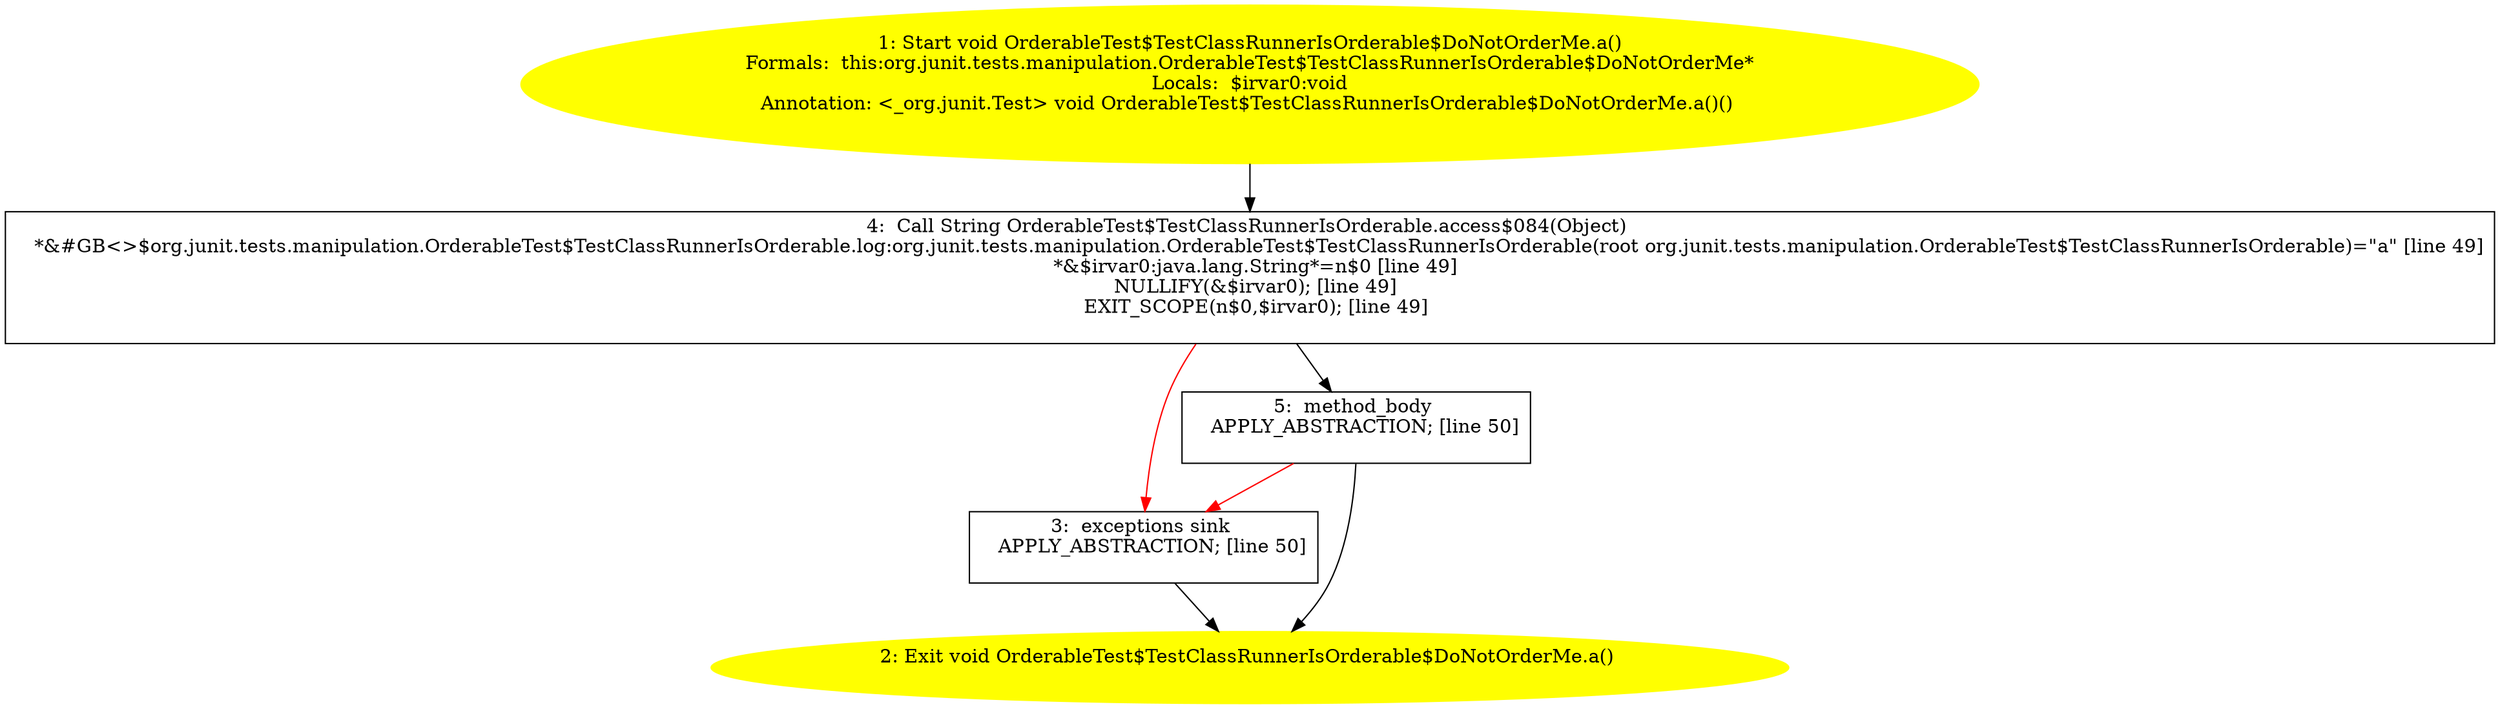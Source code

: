 /* @generated */
digraph cfg {
"org.junit.tests.manipulation.OrderableTest$TestClassRunnerIsOrderable$DoNotOrderMe.a():void.54ed45f6bca19019437566036e2b0c71_1" [label="1: Start void OrderableTest$TestClassRunnerIsOrderable$DoNotOrderMe.a()\nFormals:  this:org.junit.tests.manipulation.OrderableTest$TestClassRunnerIsOrderable$DoNotOrderMe*\nLocals:  $irvar0:void\nAnnotation: <_org.junit.Test> void OrderableTest$TestClassRunnerIsOrderable$DoNotOrderMe.a()() \n  " color=yellow style=filled]
	

	 "org.junit.tests.manipulation.OrderableTest$TestClassRunnerIsOrderable$DoNotOrderMe.a():void.54ed45f6bca19019437566036e2b0c71_1" -> "org.junit.tests.manipulation.OrderableTest$TestClassRunnerIsOrderable$DoNotOrderMe.a():void.54ed45f6bca19019437566036e2b0c71_4" ;
"org.junit.tests.manipulation.OrderableTest$TestClassRunnerIsOrderable$DoNotOrderMe.a():void.54ed45f6bca19019437566036e2b0c71_2" [label="2: Exit void OrderableTest$TestClassRunnerIsOrderable$DoNotOrderMe.a() \n  " color=yellow style=filled]
	

"org.junit.tests.manipulation.OrderableTest$TestClassRunnerIsOrderable$DoNotOrderMe.a():void.54ed45f6bca19019437566036e2b0c71_3" [label="3:  exceptions sink \n   APPLY_ABSTRACTION; [line 50]\n " shape="box"]
	

	 "org.junit.tests.manipulation.OrderableTest$TestClassRunnerIsOrderable$DoNotOrderMe.a():void.54ed45f6bca19019437566036e2b0c71_3" -> "org.junit.tests.manipulation.OrderableTest$TestClassRunnerIsOrderable$DoNotOrderMe.a():void.54ed45f6bca19019437566036e2b0c71_2" ;
"org.junit.tests.manipulation.OrderableTest$TestClassRunnerIsOrderable$DoNotOrderMe.a():void.54ed45f6bca19019437566036e2b0c71_4" [label="4:  Call String OrderableTest$TestClassRunnerIsOrderable.access$084(Object) \n   *&#GB<>$org.junit.tests.manipulation.OrderableTest$TestClassRunnerIsOrderable.log:org.junit.tests.manipulation.OrderableTest$TestClassRunnerIsOrderable(root org.junit.tests.manipulation.OrderableTest$TestClassRunnerIsOrderable)=\"a\" [line 49]\n  *&$irvar0:java.lang.String*=n$0 [line 49]\n  NULLIFY(&$irvar0); [line 49]\n  EXIT_SCOPE(n$0,$irvar0); [line 49]\n " shape="box"]
	

	 "org.junit.tests.manipulation.OrderableTest$TestClassRunnerIsOrderable$DoNotOrderMe.a():void.54ed45f6bca19019437566036e2b0c71_4" -> "org.junit.tests.manipulation.OrderableTest$TestClassRunnerIsOrderable$DoNotOrderMe.a():void.54ed45f6bca19019437566036e2b0c71_5" ;
	 "org.junit.tests.manipulation.OrderableTest$TestClassRunnerIsOrderable$DoNotOrderMe.a():void.54ed45f6bca19019437566036e2b0c71_4" -> "org.junit.tests.manipulation.OrderableTest$TestClassRunnerIsOrderable$DoNotOrderMe.a():void.54ed45f6bca19019437566036e2b0c71_3" [color="red" ];
"org.junit.tests.manipulation.OrderableTest$TestClassRunnerIsOrderable$DoNotOrderMe.a():void.54ed45f6bca19019437566036e2b0c71_5" [label="5:  method_body \n   APPLY_ABSTRACTION; [line 50]\n " shape="box"]
	

	 "org.junit.tests.manipulation.OrderableTest$TestClassRunnerIsOrderable$DoNotOrderMe.a():void.54ed45f6bca19019437566036e2b0c71_5" -> "org.junit.tests.manipulation.OrderableTest$TestClassRunnerIsOrderable$DoNotOrderMe.a():void.54ed45f6bca19019437566036e2b0c71_2" ;
	 "org.junit.tests.manipulation.OrderableTest$TestClassRunnerIsOrderable$DoNotOrderMe.a():void.54ed45f6bca19019437566036e2b0c71_5" -> "org.junit.tests.manipulation.OrderableTest$TestClassRunnerIsOrderable$DoNotOrderMe.a():void.54ed45f6bca19019437566036e2b0c71_3" [color="red" ];
}
